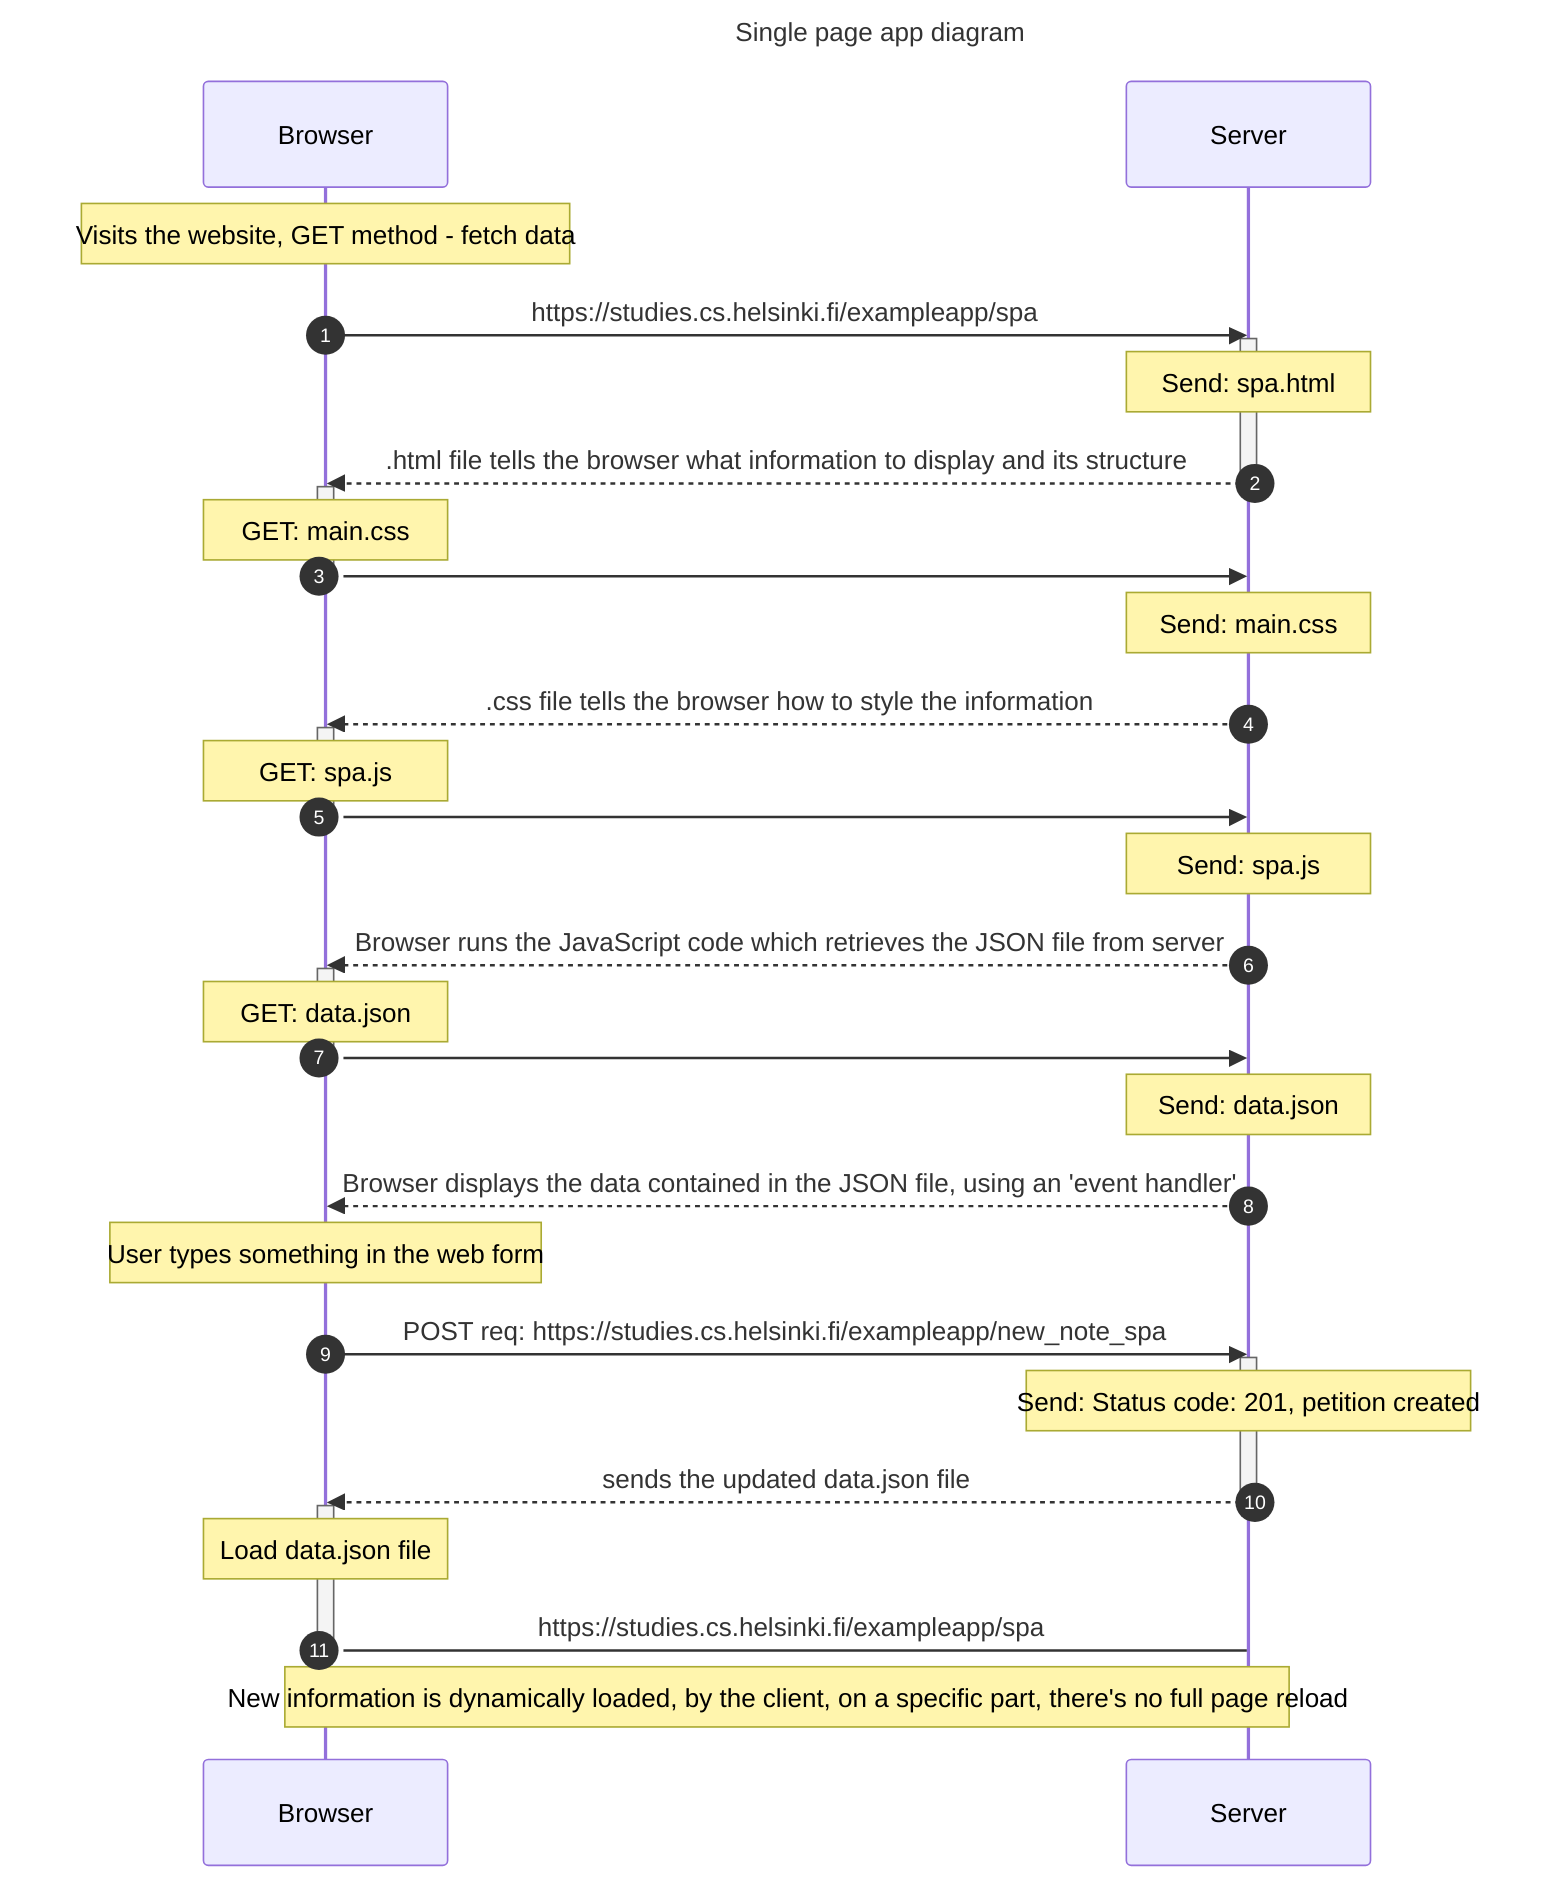 ---
title: Single page app diagram 
---


sequenceDiagram

    autonumber

    Note over Browser:  Visits the website, GET method - fetch data
    Browser->>Server: https://studies.cs.helsinki.fi/exampleapp/spa

    activate Server
    Note over Server: Send: spa.html
    Server-->>Browser: .html file tells the browser what information to display and its structure
    deactivate Server

    activate Browser 
    Note over Browser: GET: main.css 
    Browser->>Server: 
    deactivate Browser 
    Note over Server: Send: main.css 
    Server-->>Browser: .css file tells the browser how to style the information

    activate Browser 
    Note over Browser: GET: spa.js 
    Browser->>Server: 
    deactivate Browser 
    Note over Server: Send: spa.js 
    Server-->>Browser: Browser runs the JavaScript code which retrieves the JSON file from server

    activate Browser 
    Note over Browser: GET: data.json 
    Browser->>Server: 
    deactivate Browser 
    Note over Server: Send: data.json
    Server-->>Browser: Browser displays the data contained in the JSON file, using an 'event handler'

Note over Browser: User types something in the web form 
    Browser->>Server: POST req: https://studies.cs.helsinki.fi/exampleapp/new_note_spa

    activate Server
    Note over Server: Send: Status code: 201, petition created
    Server-->>Browser: sends the updated data.json  file
    deactivate Server

    activate Browser 
    Note over Browser: Load data.json file 
    Browser->Server: https://studies.cs.helsinki.fi/exampleapp/spa
    deactivate Browser 
 
 Note over Browser, Server: New information is dynamically loaded, by the client, on a specific part, there's no full page reload